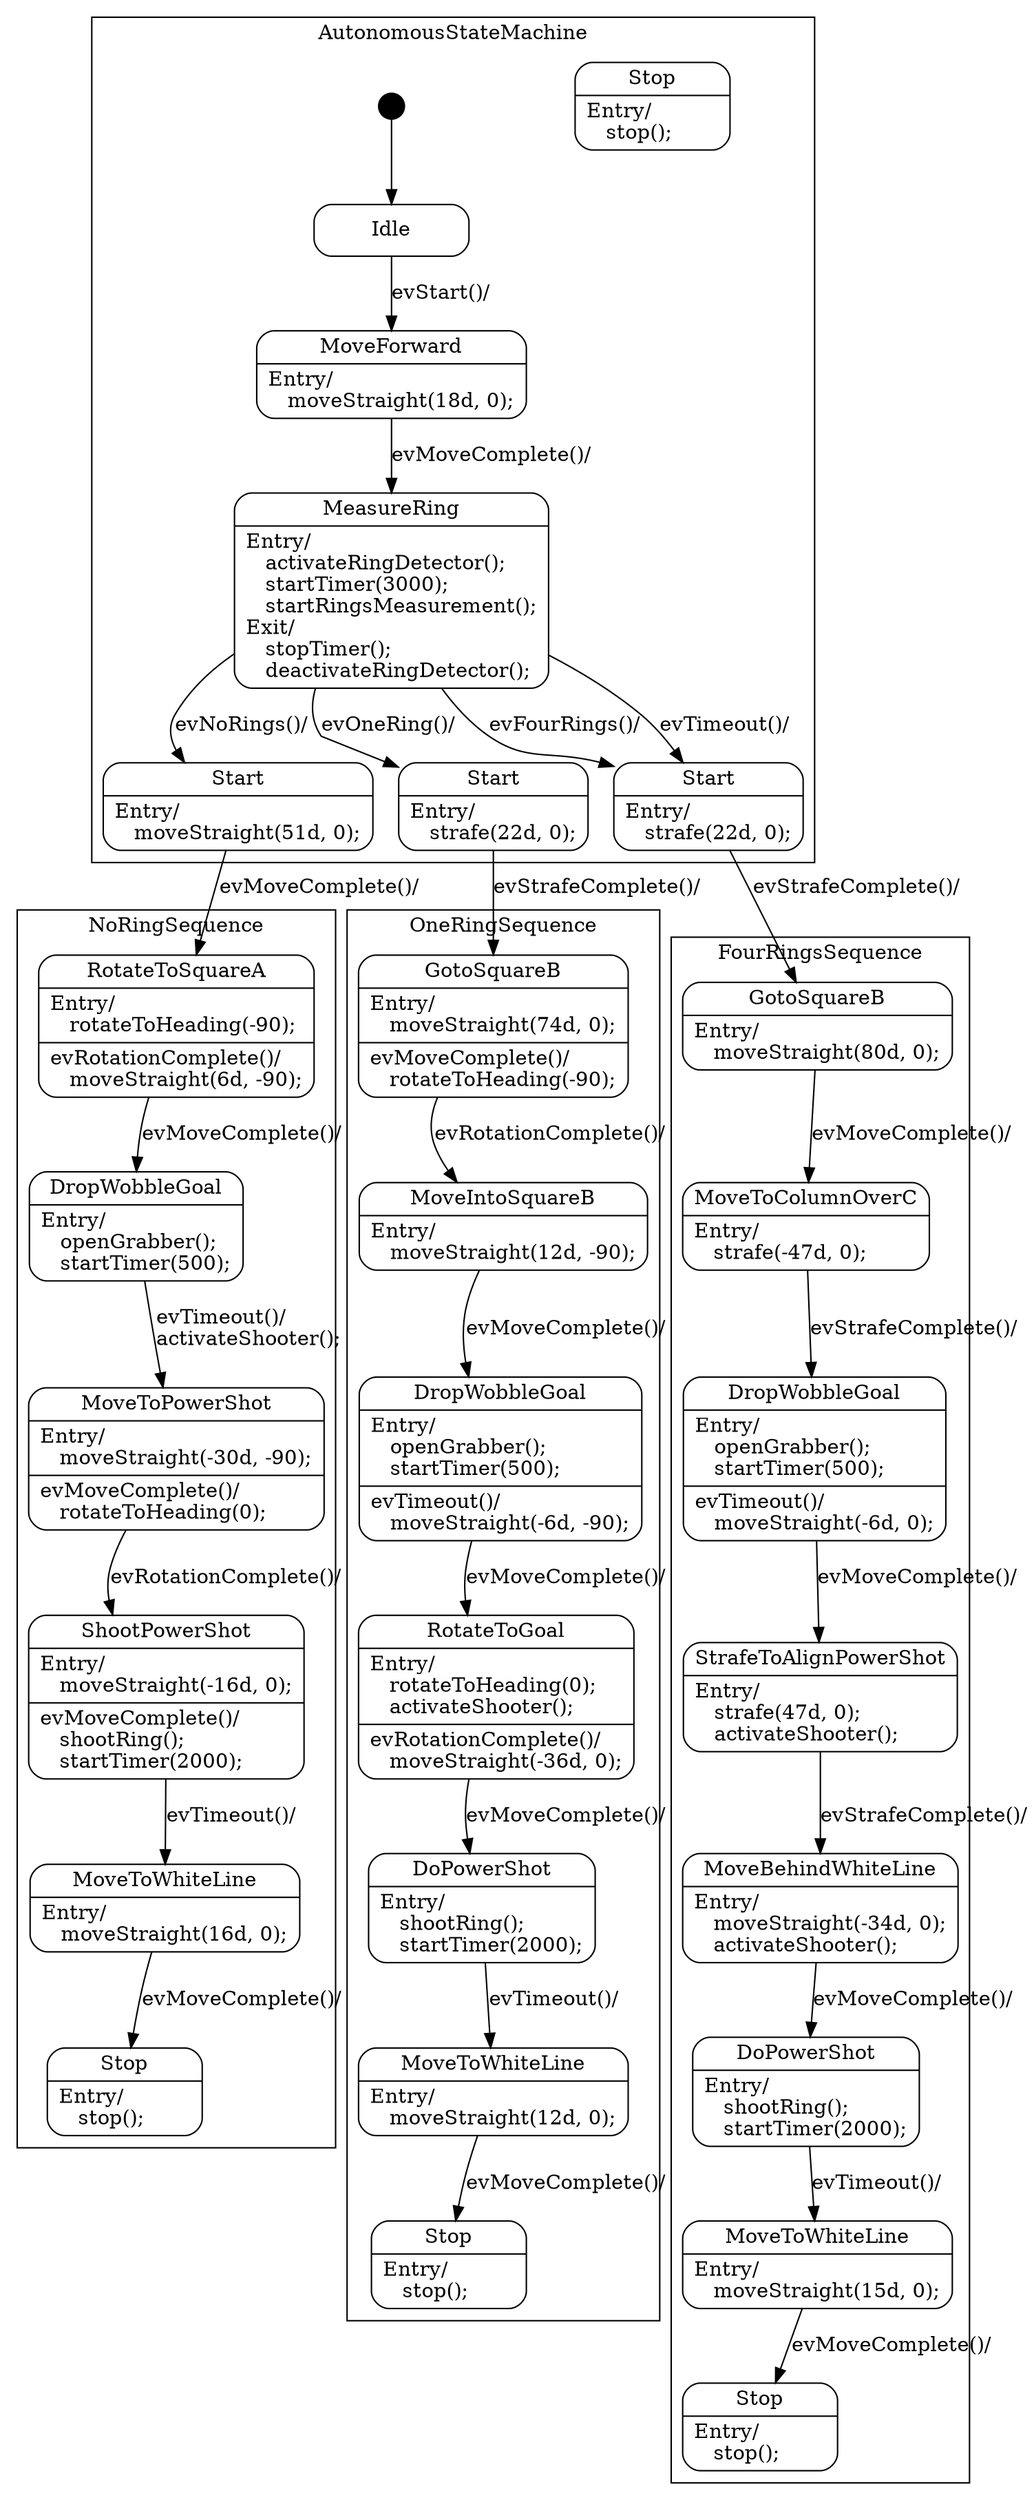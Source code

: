 digraph AutonomousStateMachine {

    node
        [shape=Mrecord width=1.5];

    subgraph cluster_AutonomousStateMachine {

        label="AutonomousStateMachine";

        //
        // States (Nodes)
        //

        "AutonomousStateMachine::Idle"
            [label="{Idle}"];

        "AutonomousStateMachine::MoveForward"
            [label="{MoveForward|Entry/\l&nbsp;&nbsp;&nbsp;moveStraight(18d, 0);\l}"];

        "AutonomousStateMachine::MeasureRing"
            [label="{MeasureRing|Entry/\l&nbsp;&nbsp;&nbsp;activateRingDetector();\l&nbsp;&nbsp;&nbsp;startTimer(3000);\l&nbsp;&nbsp;&nbsp;startRingsMeasurement();\lExit/\l&nbsp;&nbsp;&nbsp;stopTimer();\l&nbsp;&nbsp;&nbsp;deactivateRingDetector();\l}"];

        "AutonomousStateMachine::Stop"
            [label="{Stop|Entry/\l&nbsp;&nbsp;&nbsp;stop();\l}"];

        "%start"
            [label="" shape=circle style=filled fillcolor=black width=0.25];

        //
        // Transitions (Edges)
        //

        "AutonomousStateMachine::Idle" -> "AutonomousStateMachine::MoveForward"
            [label="evStart()/\l"];

        "AutonomousStateMachine::MoveForward" -> "AutonomousStateMachine::MeasureRing"
            [label="evMoveComplete()/\l"];

        "AutonomousStateMachine::MeasureRing" -> "NoRingSequence::Start"
            [label="evNoRings()/\l"];

        "AutonomousStateMachine::MeasureRing" -> "OneRingSequence::Start"
            [label="evOneRing()/\l"];

        "AutonomousStateMachine::MeasureRing" -> "FourRingsSequence::Start"
            [label="evFourRings()/\l"];

        "AutonomousStateMachine::MeasureRing" -> "FourRingsSequence::Start"
            [label="evTimeout()/\l"];

        "%start" -> "AutonomousStateMachine::Idle"
    }

    subgraph cluster_NoRingSequence {

        label="NoRingSequence";

        //
        // States (Nodes)
        //

        "NoRingSequence::Start"
            [label="{Start|Entry/\l&nbsp;&nbsp;&nbsp;moveStraight(51d, 0);\l}"];

        "NoRingSequence::RotateToSquareA"
            [label="{RotateToSquareA|Entry/\l&nbsp;&nbsp;&nbsp;rotateToHeading(-90);\l|evRotationComplete()/\l&nbsp;&nbsp;&nbsp;moveStraight(6d, -90);\l}"];

        "NoRingSequence::DropWobbleGoal"
            [label="{DropWobbleGoal|Entry/\l&nbsp;&nbsp;&nbsp;openGrabber();\l&nbsp;&nbsp;&nbsp;startTimer(500);\l}"];

        "NoRingSequence::MoveToPowerShot"
            [label="{MoveToPowerShot|Entry/\l&nbsp;&nbsp;&nbsp;moveStraight(-30d, -90);\l|evMoveComplete()/\l&nbsp;&nbsp;&nbsp;rotateToHeading(0);\l}"];

        "NoRingSequence::ShootPowerShot"
            [label="{ShootPowerShot|Entry/\l&nbsp;&nbsp;&nbsp;moveStraight(-16d, 0);\l|evMoveComplete()/\l&nbsp;&nbsp;&nbsp;shootRing();\l&nbsp;&nbsp;&nbsp;startTimer(2000);\l}"];

        "NoRingSequence::MoveToWhiteLine"
            [label="{MoveToWhiteLine|Entry/\l&nbsp;&nbsp;&nbsp;moveStraight(16d, 0);\l}"];

        "NoRingSequence::Stop"
            [label="{Stop|Entry/\l&nbsp;&nbsp;&nbsp;stop();\l}"];

        //
        // Transitions (Edges)
        //

        "NoRingSequence::Start" -> "NoRingSequence::RotateToSquareA"
            [label="evMoveComplete()/\l"];

        "NoRingSequence::RotateToSquareA" -> "NoRingSequence::DropWobbleGoal"
            [label="evMoveComplete()/\l"];

        "NoRingSequence::DropWobbleGoal" -> "NoRingSequence::MoveToPowerShot"
            [label="evTimeout()/\lactivateShooter();\l"];

        "NoRingSequence::MoveToPowerShot" -> "NoRingSequence::ShootPowerShot"
            [label="evRotationComplete()/\l"];

        "NoRingSequence::ShootPowerShot" -> "NoRingSequence::MoveToWhiteLine"
            [label="evTimeout()/\l"];

        "NoRingSequence::MoveToWhiteLine" -> "NoRingSequence::Stop"
            [label="evMoveComplete()/\l"];
    }

    subgraph cluster_OneRingSequence {

        label="OneRingSequence";

        //
        // States (Nodes)
        //

        "OneRingSequence::Start"
            [label="{Start|Entry/\l&nbsp;&nbsp;&nbsp;strafe(22d, 0);\l}"];

        "OneRingSequence::GotoSquareB"
            [label="{GotoSquareB|Entry/\l&nbsp;&nbsp;&nbsp;moveStraight(74d, 0);\l|evMoveComplete()/\l&nbsp;&nbsp;&nbsp;rotateToHeading(-90);\l}"];

        "OneRingSequence::MoveIntoSquareB"
            [label="{MoveIntoSquareB|Entry/\l&nbsp;&nbsp;&nbsp;moveStraight(12d, -90);\l}"];

        "OneRingSequence::DropWobbleGoal"
            [label="{DropWobbleGoal|Entry/\l&nbsp;&nbsp;&nbsp;openGrabber();\l&nbsp;&nbsp;&nbsp;startTimer(500);\l|evTimeout()/\l&nbsp;&nbsp;&nbsp;moveStraight(-6d, -90);\l}"];

        "OneRingSequence::RotateToGoal"
            [label="{RotateToGoal|Entry/\l&nbsp;&nbsp;&nbsp;rotateToHeading(0);\l&nbsp;&nbsp;&nbsp;activateShooter();\l|evRotationComplete()/\l&nbsp;&nbsp;&nbsp;moveStraight(-36d, 0);\l}"];

        "OneRingSequence::DoPowerShot"
            [label="{DoPowerShot|Entry/\l&nbsp;&nbsp;&nbsp;shootRing();\l&nbsp;&nbsp;&nbsp;startTimer(2000);\l}"];

        "OneRingSequence::MoveToWhiteLine"
            [label="{MoveToWhiteLine|Entry/\l&nbsp;&nbsp;&nbsp;moveStraight(12d, 0);\l}"];

        "OneRingSequence::Stop"
            [label="{Stop|Entry/\l&nbsp;&nbsp;&nbsp;stop();\l}"];

        //
        // Transitions (Edges)
        //

        "OneRingSequence::Start" -> "OneRingSequence::GotoSquareB"
            [label="evStrafeComplete()/\l"];

        "OneRingSequence::GotoSquareB" -> "OneRingSequence::MoveIntoSquareB"
            [label="evRotationComplete()/\l"];

        "OneRingSequence::MoveIntoSquareB" -> "OneRingSequence::DropWobbleGoal"
            [label="evMoveComplete()/\l"];

        "OneRingSequence::DropWobbleGoal" -> "OneRingSequence::RotateToGoal"
            [label="evMoveComplete()/\l"];

        "OneRingSequence::RotateToGoal" -> "OneRingSequence::DoPowerShot"
            [label="evMoveComplete()/\l"];

        "OneRingSequence::DoPowerShot" -> "OneRingSequence::MoveToWhiteLine"
            [label="evTimeout()/\l"];

        "OneRingSequence::MoveToWhiteLine" -> "OneRingSequence::Stop"
            [label="evMoveComplete()/\l"];
    }

    subgraph cluster_FourRingsSequence {

        label="FourRingsSequence";

        //
        // States (Nodes)
        //

        "FourRingsSequence::Start"
            [label="{Start|Entry/\l&nbsp;&nbsp;&nbsp;strafe(22d, 0);\l}"];

        "FourRingsSequence::GotoSquareB"
            [label="{GotoSquareB|Entry/\l&nbsp;&nbsp;&nbsp;moveStraight(80d, 0);\l}"];

        "FourRingsSequence::MoveToColumnOverC"
            [label="{MoveToColumnOverC|Entry/\l&nbsp;&nbsp;&nbsp;strafe(-47d, 0);\l}"];

        "FourRingsSequence::DropWobbleGoal"
            [label="{DropWobbleGoal|Entry/\l&nbsp;&nbsp;&nbsp;openGrabber();\l&nbsp;&nbsp;&nbsp;startTimer(500);\l|evTimeout()/\l&nbsp;&nbsp;&nbsp;moveStraight(-6d, 0);\l}"];

        "FourRingsSequence::StrafeToAlignPowerShot"
            [label="{StrafeToAlignPowerShot|Entry/\l&nbsp;&nbsp;&nbsp;strafe(47d, 0);\l&nbsp;&nbsp;&nbsp;activateShooter();\l}"];

        "FourRingsSequence::MoveBehindWhiteLine"
            [label="{MoveBehindWhiteLine|Entry/\l&nbsp;&nbsp;&nbsp;moveStraight(-34d, 0);\l&nbsp;&nbsp;&nbsp;activateShooter();\l}"];

        "FourRingsSequence::DoPowerShot"
            [label="{DoPowerShot|Entry/\l&nbsp;&nbsp;&nbsp;shootRing();\l&nbsp;&nbsp;&nbsp;startTimer(2000);\l}"];

        "FourRingsSequence::MoveToWhiteLine"
            [label="{MoveToWhiteLine|Entry/\l&nbsp;&nbsp;&nbsp;moveStraight(15d, 0);\l}"];

        "FourRingsSequence::Stop"
            [label="{Stop|Entry/\l&nbsp;&nbsp;&nbsp;stop();\l}"];

        //
        // Transitions (Edges)
        //

        "FourRingsSequence::Start" -> "FourRingsSequence::GotoSquareB"
            [label="evStrafeComplete()/\l"];

        "FourRingsSequence::GotoSquareB" -> "FourRingsSequence::MoveToColumnOverC"
            [label="evMoveComplete()/\l"];

        "FourRingsSequence::MoveToColumnOverC" -> "FourRingsSequence::DropWobbleGoal"
            [label="evStrafeComplete()/\l"];

        "FourRingsSequence::DropWobbleGoal" -> "FourRingsSequence::StrafeToAlignPowerShot"
            [label="evMoveComplete()/\l"];

        "FourRingsSequence::StrafeToAlignPowerShot" -> "FourRingsSequence::MoveBehindWhiteLine"
            [label="evStrafeComplete()/\l"];

        "FourRingsSequence::MoveBehindWhiteLine" -> "FourRingsSequence::DoPowerShot"
            [label="evMoveComplete()/\l"];

        "FourRingsSequence::DoPowerShot" -> "FourRingsSequence::MoveToWhiteLine"
            [label="evTimeout()/\l"];

        "FourRingsSequence::MoveToWhiteLine" -> "FourRingsSequence::Stop"
            [label="evMoveComplete()/\l"];
    }

}
